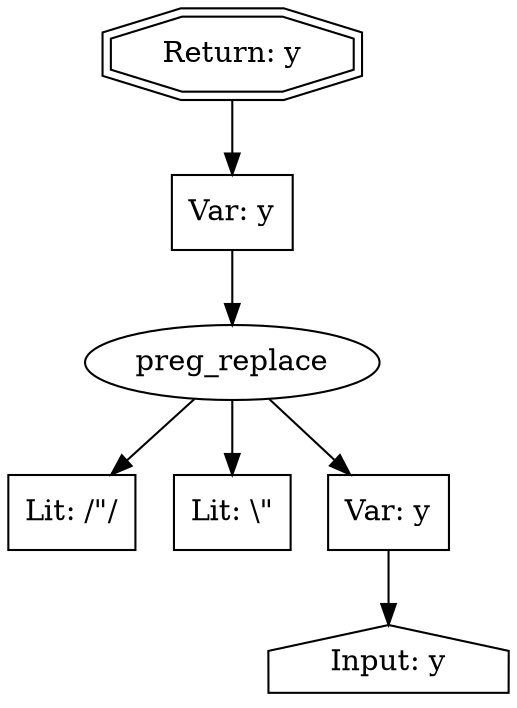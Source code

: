 digraph cfg {
  n1 [shape=doubleoctagon, label="Return: y"];
  n2 [shape=box, label="Var: y"];
  n4 [shape=ellipse, label="preg_replace"];
  n5 [shape=box, label="Lit: /\"/"];
  n6 [shape=box, label="Lit: \\\""];
  n7 [shape=box, label="Var: y"];
  n9 [shape=house, label="Input: y"];
  n4 -> n5;
  n4 -> n6;
  n4 -> n7;
  n7 -> n9;
  n2 -> n4;
  n1 -> n2;
}
